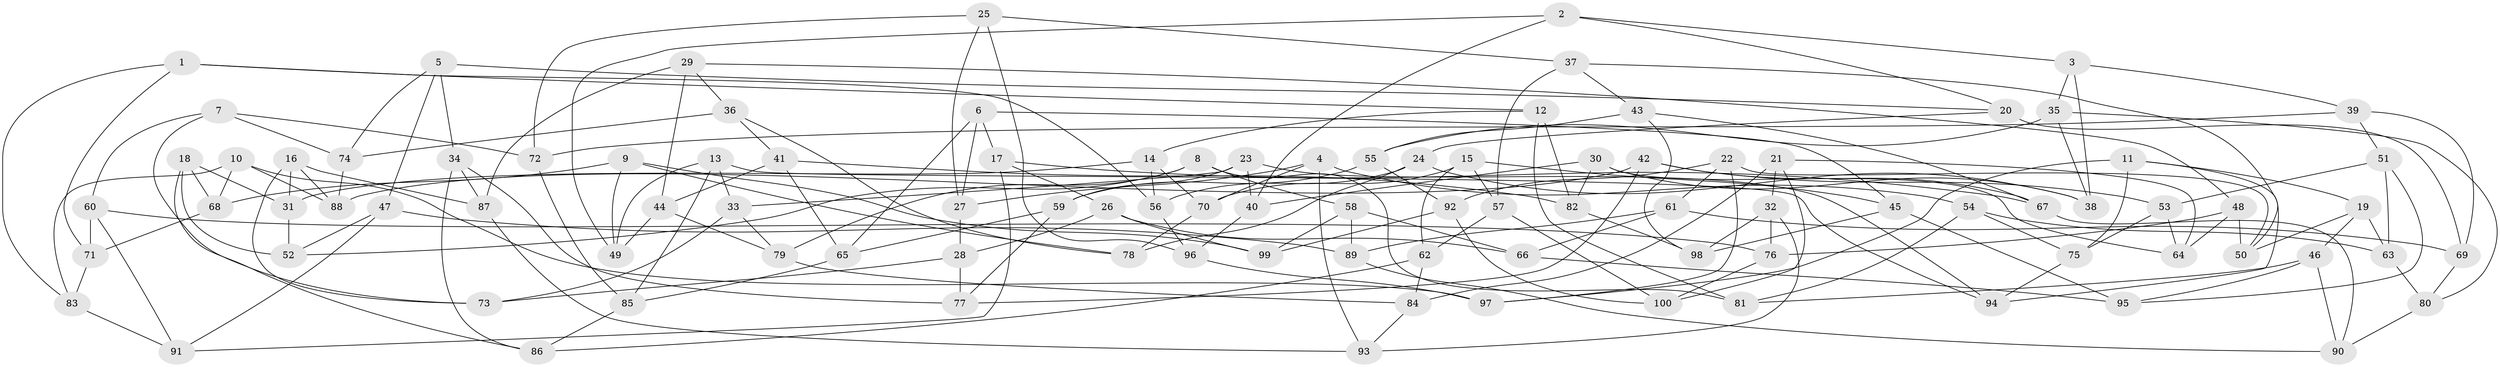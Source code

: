// Generated by graph-tools (version 1.1) at 2025/11/02/21/25 10:11:17]
// undirected, 100 vertices, 200 edges
graph export_dot {
graph [start="1"]
  node [color=gray90,style=filled];
  1;
  2;
  3;
  4;
  5;
  6;
  7;
  8;
  9;
  10;
  11;
  12;
  13;
  14;
  15;
  16;
  17;
  18;
  19;
  20;
  21;
  22;
  23;
  24;
  25;
  26;
  27;
  28;
  29;
  30;
  31;
  32;
  33;
  34;
  35;
  36;
  37;
  38;
  39;
  40;
  41;
  42;
  43;
  44;
  45;
  46;
  47;
  48;
  49;
  50;
  51;
  52;
  53;
  54;
  55;
  56;
  57;
  58;
  59;
  60;
  61;
  62;
  63;
  64;
  65;
  66;
  67;
  68;
  69;
  70;
  71;
  72;
  73;
  74;
  75;
  76;
  77;
  78;
  79;
  80;
  81;
  82;
  83;
  84;
  85;
  86;
  87;
  88;
  89;
  90;
  91;
  92;
  93;
  94;
  95;
  96;
  97;
  98;
  99;
  100;
  1 -- 71;
  1 -- 83;
  1 -- 12;
  1 -- 56;
  2 -- 49;
  2 -- 40;
  2 -- 20;
  2 -- 3;
  3 -- 39;
  3 -- 38;
  3 -- 35;
  4 -- 54;
  4 -- 70;
  4 -- 27;
  4 -- 93;
  5 -- 34;
  5 -- 20;
  5 -- 47;
  5 -- 74;
  6 -- 27;
  6 -- 45;
  6 -- 65;
  6 -- 17;
  7 -- 74;
  7 -- 60;
  7 -- 72;
  7 -- 73;
  8 -- 58;
  8 -- 81;
  8 -- 79;
  8 -- 52;
  9 -- 99;
  9 -- 68;
  9 -- 49;
  9 -- 78;
  10 -- 97;
  10 -- 88;
  10 -- 83;
  10 -- 68;
  11 -- 94;
  11 -- 75;
  11 -- 19;
  11 -- 97;
  12 -- 14;
  12 -- 82;
  12 -- 81;
  13 -- 94;
  13 -- 49;
  13 -- 85;
  13 -- 33;
  14 -- 56;
  14 -- 70;
  14 -- 31;
  15 -- 70;
  15 -- 62;
  15 -- 45;
  15 -- 57;
  16 -- 31;
  16 -- 73;
  16 -- 88;
  16 -- 87;
  17 -- 67;
  17 -- 26;
  17 -- 91;
  18 -- 86;
  18 -- 68;
  18 -- 31;
  18 -- 52;
  19 -- 46;
  19 -- 63;
  19 -- 50;
  20 -- 69;
  20 -- 24;
  21 -- 64;
  21 -- 100;
  21 -- 32;
  21 -- 84;
  22 -- 97;
  22 -- 50;
  22 -- 92;
  22 -- 61;
  23 -- 33;
  23 -- 40;
  23 -- 59;
  23 -- 94;
  24 -- 38;
  24 -- 56;
  24 -- 78;
  25 -- 27;
  25 -- 72;
  25 -- 37;
  25 -- 96;
  26 -- 28;
  26 -- 66;
  26 -- 99;
  27 -- 28;
  28 -- 77;
  28 -- 73;
  29 -- 87;
  29 -- 44;
  29 -- 36;
  29 -- 48;
  30 -- 82;
  30 -- 40;
  30 -- 38;
  30 -- 64;
  31 -- 52;
  32 -- 98;
  32 -- 76;
  32 -- 93;
  33 -- 73;
  33 -- 79;
  34 -- 87;
  34 -- 77;
  34 -- 86;
  35 -- 38;
  35 -- 55;
  35 -- 80;
  36 -- 78;
  36 -- 41;
  36 -- 74;
  37 -- 50;
  37 -- 43;
  37 -- 57;
  39 -- 51;
  39 -- 72;
  39 -- 69;
  40 -- 96;
  41 -- 44;
  41 -- 65;
  41 -- 82;
  42 -- 67;
  42 -- 88;
  42 -- 53;
  42 -- 77;
  43 -- 67;
  43 -- 98;
  43 -- 55;
  44 -- 49;
  44 -- 79;
  45 -- 98;
  45 -- 95;
  46 -- 90;
  46 -- 81;
  46 -- 95;
  47 -- 52;
  47 -- 89;
  47 -- 91;
  48 -- 76;
  48 -- 64;
  48 -- 50;
  51 -- 63;
  51 -- 53;
  51 -- 95;
  53 -- 64;
  53 -- 75;
  54 -- 63;
  54 -- 75;
  54 -- 81;
  55 -- 92;
  55 -- 59;
  56 -- 96;
  57 -- 62;
  57 -- 100;
  58 -- 99;
  58 -- 89;
  58 -- 66;
  59 -- 65;
  59 -- 77;
  60 -- 91;
  60 -- 76;
  60 -- 71;
  61 -- 66;
  61 -- 69;
  61 -- 89;
  62 -- 86;
  62 -- 84;
  63 -- 80;
  65 -- 85;
  66 -- 95;
  67 -- 90;
  68 -- 71;
  69 -- 80;
  70 -- 78;
  71 -- 83;
  72 -- 85;
  74 -- 88;
  75 -- 94;
  76 -- 100;
  79 -- 84;
  80 -- 90;
  82 -- 98;
  83 -- 91;
  84 -- 93;
  85 -- 86;
  87 -- 93;
  89 -- 90;
  92 -- 100;
  92 -- 99;
  96 -- 97;
}
